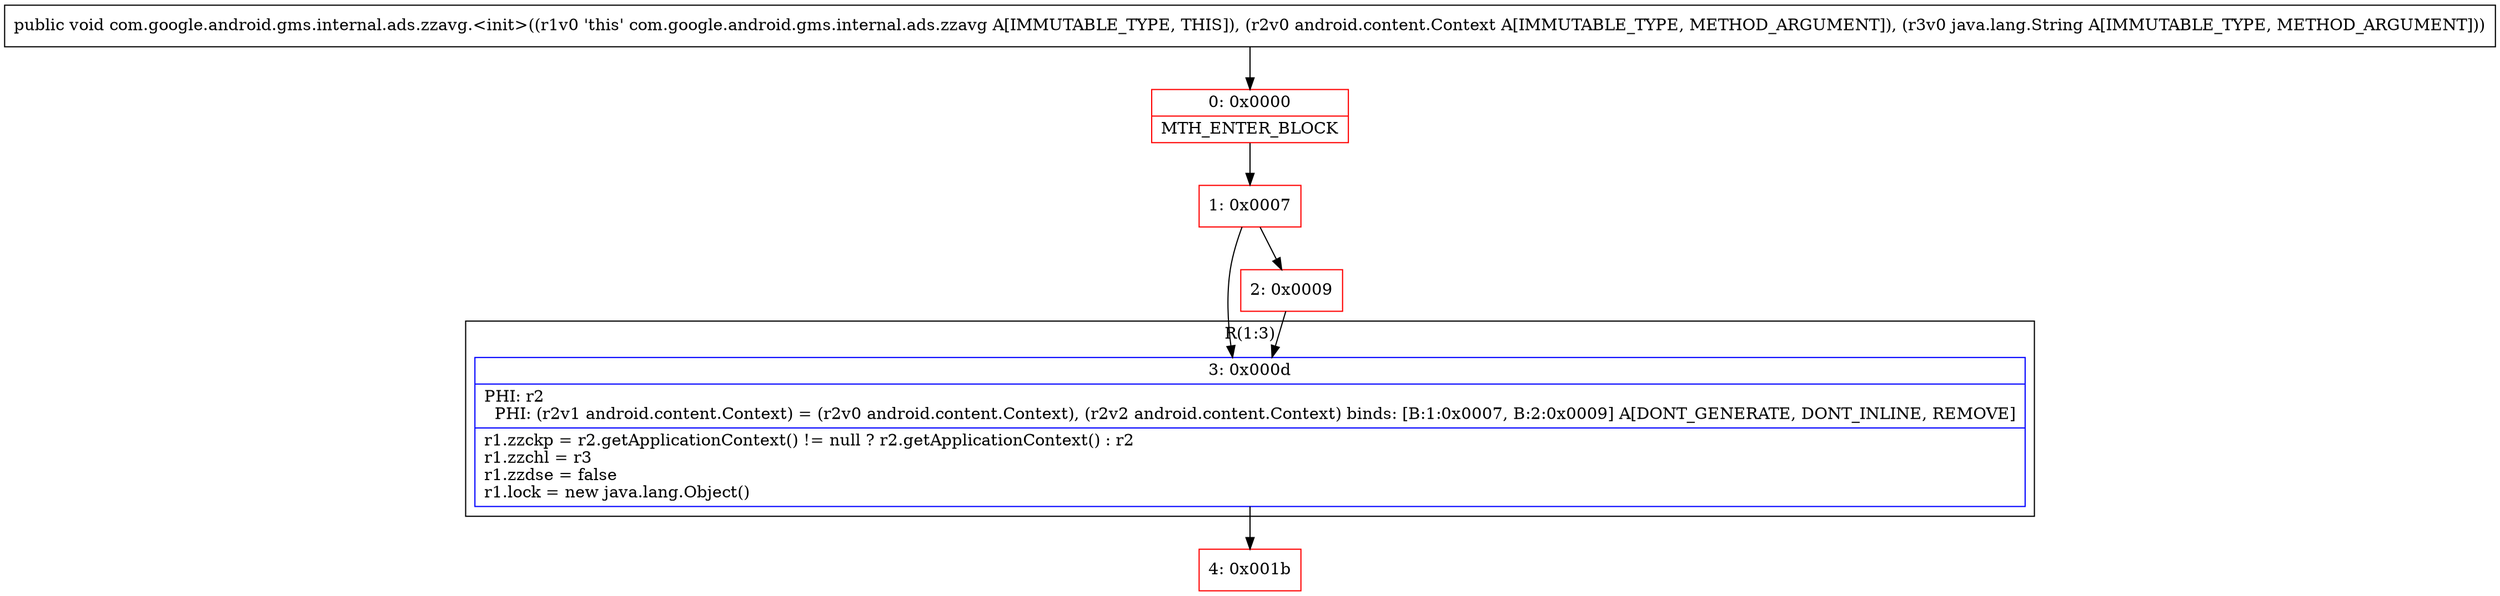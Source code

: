 digraph "CFG forcom.google.android.gms.internal.ads.zzavg.\<init\>(Landroid\/content\/Context;Ljava\/lang\/String;)V" {
subgraph cluster_Region_1803592188 {
label = "R(1:3)";
node [shape=record,color=blue];
Node_3 [shape=record,label="{3\:\ 0x000d|PHI: r2 \l  PHI: (r2v1 android.content.Context) = (r2v0 android.content.Context), (r2v2 android.content.Context) binds: [B:1:0x0007, B:2:0x0009] A[DONT_GENERATE, DONT_INLINE, REMOVE]\l|r1.zzckp = r2.getApplicationContext() != null ? r2.getApplicationContext() : r2\lr1.zzchl = r3\lr1.zzdse = false\lr1.lock = new java.lang.Object()\l}"];
}
Node_0 [shape=record,color=red,label="{0\:\ 0x0000|MTH_ENTER_BLOCK\l}"];
Node_1 [shape=record,color=red,label="{1\:\ 0x0007}"];
Node_2 [shape=record,color=red,label="{2\:\ 0x0009}"];
Node_4 [shape=record,color=red,label="{4\:\ 0x001b}"];
MethodNode[shape=record,label="{public void com.google.android.gms.internal.ads.zzavg.\<init\>((r1v0 'this' com.google.android.gms.internal.ads.zzavg A[IMMUTABLE_TYPE, THIS]), (r2v0 android.content.Context A[IMMUTABLE_TYPE, METHOD_ARGUMENT]), (r3v0 java.lang.String A[IMMUTABLE_TYPE, METHOD_ARGUMENT])) }"];
MethodNode -> Node_0;
Node_3 -> Node_4;
Node_0 -> Node_1;
Node_1 -> Node_2;
Node_1 -> Node_3;
Node_2 -> Node_3;
}

